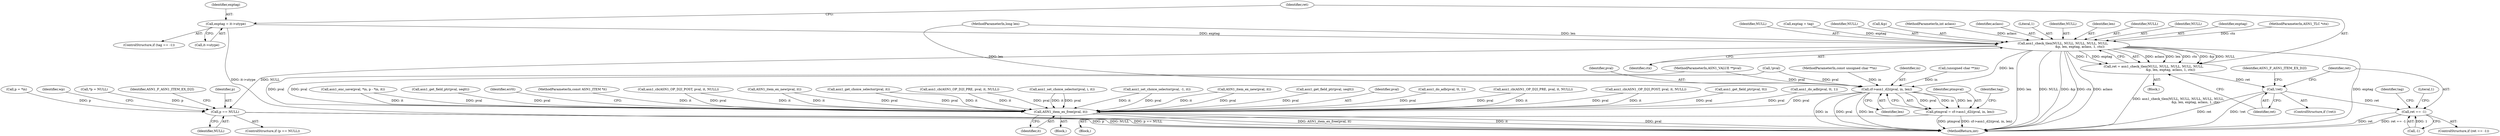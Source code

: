digraph "0_openssl_cc598f321fbac9c04da5766243ed55d55948637d@pointer" {
"1000352" [label="(Call,exptag = it->utype)"];
"1000363" [label="(Call,asn1_check_tlen(NULL, NULL, NULL, NULL, NULL,\n                                  &p, len, exptag, aclass, 1, ctx))"];
"1000361" [label="(Call,ret = asn1_check_tlen(NULL, NULL, NULL, NULL, NULL,\n                                  &p, len, exptag, aclass, 1, ctx))"];
"1000377" [label="(Call,!ret)"];
"1000385" [label="(Call,ret == -1)"];
"1000409" [label="(Call,p == NULL)"];
"1000432" [label="(Call,cf->asn1_d2i(pval, in, len))"];
"1000430" [label="(Call,ptmpval = cf->asn1_d2i(pval, in, len))"];
"1001006" [label="(Call,ASN1_item_ex_free(pval, it))"];
"1000365" [label="(Identifier,NULL)"];
"1000369" [label="(Call,&p)"];
"1000381" [label="(Identifier,ASN1_F_ASN1_ITEM_EX_D2I)"];
"1000384" [label="(ControlStructure,if (ret == -1))"];
"1000438" [label="(Identifier,tag)"];
"1000354" [label="(Call,it->utype)"];
"1000391" [label="(Literal,1)"];
"1000362" [label="(Identifier,ret)"];
"1000141" [label="(MethodParameterIn,int aclass)"];
"1000373" [label="(Identifier,aclass)"];
"1000409" [label="(Call,p == NULL)"];
"1000138" [label="(MethodParameterIn,long len)"];
"1000363" [label="(Call,asn1_check_tlen(NULL, NULL, NULL, NULL, NULL,\n                                  &p, len, exptag, aclass, 1, ctx))"];
"1000353" [label="(Identifier,exptag)"];
"1000470" [label="(Call,asn1_get_choice_selector(pval, it))"];
"1001007" [label="(Identifier,pval)"];
"1000408" [label="(ControlStructure,if (p == NULL))"];
"1000387" [label="(Call,-1)"];
"1000375" [label="(Identifier,ctx)"];
"1000386" [label="(Identifier,ret)"];
"1000136" [label="(MethodParameterIn,ASN1_VALUE **pval)"];
"1000374" [label="(Literal,1)"];
"1000411" [label="(Identifier,NULL)"];
"1000982" [label="(Call,asn1_cb(ASN1_OP_D2I_POST, pval, it, NULL))"];
"1000347" [label="(ControlStructure,if (tag == -1))"];
"1000160" [label="(Call,*p = NULL)"];
"1000377" [label="(Call,!ret)"];
"1000458" [label="(Call,asn1_cb(ASN1_OP_D2I_PRE, pval, it, NULL))"];
"1000378" [label="(Identifier,ret)"];
"1001008" [label="(Identifier,it)"];
"1001021" [label="(MethodReturn,int)"];
"1000394" [label="(Identifier,tag)"];
"1000366" [label="(Identifier,NULL)"];
"1000401" [label="(Call,(unsigned char **)in)"];
"1000601" [label="(Call,asn1_cb(ASN1_OP_D2I_POST, pval, it, NULL))"];
"1000371" [label="(Identifier,len)"];
"1000367" [label="(Identifier,NULL)"];
"1000376" [label="(ControlStructure,if (!ret))"];
"1000364" [label="(Identifier,NULL)"];
"1000187" [label="(Call,!pval)"];
"1001006" [label="(Call,ASN1_item_ex_free(pval, it))"];
"1000431" [label="(Identifier,ptmpval)"];
"1000414" [label="(Identifier,ASN1_F_ASN1_ITEM_EX_D2I)"];
"1000794" [label="(Call,asn1_do_adb(pval, tt, 1))"];
"1000433" [label="(Identifier,pval)"];
"1000542" [label="(Call,asn1_get_field_ptr(pval, tt))"];
"1000341" [label="(Block,)"];
"1000933" [label="(Call,asn1_do_adb(pval, tt, 1))"];
"1000968" [label="(Call,asn1_enc_save(pval, *in, p - *in, it))"];
"1000372" [label="(Identifier,exptag)"];
"1000763" [label="(Call,asn1_get_field_ptr(pval, seqtt))"];
"1001010" [label="(Identifier,errtt)"];
"1000139" [label="(MethodParameterIn,const ASN1_ITEM *it)"];
"1000137" [label="(MethodParameterIn,const unsigned char **in)"];
"1000204" [label="(Block,)"];
"1000430" [label="(Call,ptmpval = cf->asn1_d2i(pval, in, len))"];
"1000707" [label="(Call,ASN1_item_ex_new(pval, it))"];
"1000719" [label="(Call,asn1_cb(ASN1_OP_D2I_PRE, pval, it, NULL))"];
"1000419" [label="(Identifier,wp)"];
"1000593" [label="(Call,asn1_set_choice_selector(pval, i, it))"];
"1000410" [label="(Identifier,p)"];
"1000352" [label="(Call,exptag = it->utype)"];
"1000143" [label="(MethodParameterIn,ASN1_TLC *ctx)"];
"1000432" [label="(Call,cf->asn1_d2i(pval, in, len))"];
"1000343" [label="(Call,p = *in)"];
"1000434" [label="(Identifier,in)"];
"1000499" [label="(Call,asn1_set_choice_selector(pval, -1, it))"];
"1000507" [label="(Call,ASN1_item_ex_new(pval, it))"];
"1000435" [label="(Identifier,len)"];
"1000361" [label="(Call,ret = asn1_check_tlen(NULL, NULL, NULL, NULL, NULL,\n                                  &p, len, exptag, aclass, 1, ctx))"];
"1000804" [label="(Call,asn1_get_field_ptr(pval, seqtt))"];
"1000385" [label="(Call,ret == -1)"];
"1000368" [label="(Identifier,NULL)"];
"1000358" [label="(Call,exptag = tag)"];
"1000144" [label="(Block,)"];
"1000352" -> "1000347"  [label="AST: "];
"1000352" -> "1000354"  [label="CFG: "];
"1000353" -> "1000352"  [label="AST: "];
"1000354" -> "1000352"  [label="AST: "];
"1000362" -> "1000352"  [label="CFG: "];
"1000352" -> "1001021"  [label="DDG: it->utype"];
"1000352" -> "1000363"  [label="DDG: exptag"];
"1000363" -> "1000361"  [label="AST: "];
"1000363" -> "1000375"  [label="CFG: "];
"1000364" -> "1000363"  [label="AST: "];
"1000365" -> "1000363"  [label="AST: "];
"1000366" -> "1000363"  [label="AST: "];
"1000367" -> "1000363"  [label="AST: "];
"1000368" -> "1000363"  [label="AST: "];
"1000369" -> "1000363"  [label="AST: "];
"1000371" -> "1000363"  [label="AST: "];
"1000372" -> "1000363"  [label="AST: "];
"1000373" -> "1000363"  [label="AST: "];
"1000374" -> "1000363"  [label="AST: "];
"1000375" -> "1000363"  [label="AST: "];
"1000361" -> "1000363"  [label="CFG: "];
"1000363" -> "1001021"  [label="DDG: NULL"];
"1000363" -> "1001021"  [label="DDG: &p"];
"1000363" -> "1001021"  [label="DDG: ctx"];
"1000363" -> "1001021"  [label="DDG: aclass"];
"1000363" -> "1001021"  [label="DDG: exptag"];
"1000363" -> "1001021"  [label="DDG: len"];
"1000363" -> "1000361"  [label="DDG: aclass"];
"1000363" -> "1000361"  [label="DDG: len"];
"1000363" -> "1000361"  [label="DDG: ctx"];
"1000363" -> "1000361"  [label="DDG: &p"];
"1000363" -> "1000361"  [label="DDG: NULL"];
"1000363" -> "1000361"  [label="DDG: 1"];
"1000363" -> "1000361"  [label="DDG: exptag"];
"1000138" -> "1000363"  [label="DDG: len"];
"1000358" -> "1000363"  [label="DDG: exptag"];
"1000141" -> "1000363"  [label="DDG: aclass"];
"1000143" -> "1000363"  [label="DDG: ctx"];
"1000363" -> "1000409"  [label="DDG: NULL"];
"1000363" -> "1000432"  [label="DDG: len"];
"1000361" -> "1000341"  [label="AST: "];
"1000362" -> "1000361"  [label="AST: "];
"1000378" -> "1000361"  [label="CFG: "];
"1000361" -> "1001021"  [label="DDG: asn1_check_tlen(NULL, NULL, NULL, NULL, NULL,\n                                  &p, len, exptag, aclass, 1, ctx)"];
"1000361" -> "1000377"  [label="DDG: ret"];
"1000377" -> "1000376"  [label="AST: "];
"1000377" -> "1000378"  [label="CFG: "];
"1000378" -> "1000377"  [label="AST: "];
"1000381" -> "1000377"  [label="CFG: "];
"1000386" -> "1000377"  [label="CFG: "];
"1000377" -> "1001021"  [label="DDG: !ret"];
"1000377" -> "1001021"  [label="DDG: ret"];
"1000377" -> "1000385"  [label="DDG: ret"];
"1000385" -> "1000384"  [label="AST: "];
"1000385" -> "1000387"  [label="CFG: "];
"1000386" -> "1000385"  [label="AST: "];
"1000387" -> "1000385"  [label="AST: "];
"1000391" -> "1000385"  [label="CFG: "];
"1000394" -> "1000385"  [label="CFG: "];
"1000385" -> "1001021"  [label="DDG: ret"];
"1000385" -> "1001021"  [label="DDG: ret == -1"];
"1000387" -> "1000385"  [label="DDG: 1"];
"1000409" -> "1000408"  [label="AST: "];
"1000409" -> "1000411"  [label="CFG: "];
"1000410" -> "1000409"  [label="AST: "];
"1000411" -> "1000409"  [label="AST: "];
"1000414" -> "1000409"  [label="CFG: "];
"1000419" -> "1000409"  [label="CFG: "];
"1000409" -> "1001021"  [label="DDG: NULL"];
"1000409" -> "1001021"  [label="DDG: p == NULL"];
"1000409" -> "1001021"  [label="DDG: p"];
"1000343" -> "1000409"  [label="DDG: p"];
"1000160" -> "1000409"  [label="DDG: p"];
"1000432" -> "1000430"  [label="AST: "];
"1000432" -> "1000435"  [label="CFG: "];
"1000433" -> "1000432"  [label="AST: "];
"1000434" -> "1000432"  [label="AST: "];
"1000435" -> "1000432"  [label="AST: "];
"1000430" -> "1000432"  [label="CFG: "];
"1000432" -> "1001021"  [label="DDG: in"];
"1000432" -> "1001021"  [label="DDG: pval"];
"1000432" -> "1001021"  [label="DDG: len"];
"1000432" -> "1000430"  [label="DDG: pval"];
"1000432" -> "1000430"  [label="DDG: in"];
"1000432" -> "1000430"  [label="DDG: len"];
"1000187" -> "1000432"  [label="DDG: pval"];
"1000136" -> "1000432"  [label="DDG: pval"];
"1000401" -> "1000432"  [label="DDG: in"];
"1000137" -> "1000432"  [label="DDG: in"];
"1000138" -> "1000432"  [label="DDG: len"];
"1000432" -> "1001006"  [label="DDG: pval"];
"1000430" -> "1000204"  [label="AST: "];
"1000431" -> "1000430"  [label="AST: "];
"1000438" -> "1000430"  [label="CFG: "];
"1000430" -> "1001021"  [label="DDG: cf->asn1_d2i(pval, in, len)"];
"1000430" -> "1001021"  [label="DDG: ptmpval"];
"1001006" -> "1000144"  [label="AST: "];
"1001006" -> "1001008"  [label="CFG: "];
"1001007" -> "1001006"  [label="AST: "];
"1001008" -> "1001006"  [label="AST: "];
"1001010" -> "1001006"  [label="CFG: "];
"1001006" -> "1001021"  [label="DDG: it"];
"1001006" -> "1001021"  [label="DDG: pval"];
"1001006" -> "1001021"  [label="DDG: ASN1_item_ex_free(pval, it)"];
"1000707" -> "1001006"  [label="DDG: pval"];
"1000707" -> "1001006"  [label="DDG: it"];
"1000794" -> "1001006"  [label="DDG: pval"];
"1000719" -> "1001006"  [label="DDG: pval"];
"1000719" -> "1001006"  [label="DDG: it"];
"1000499" -> "1001006"  [label="DDG: pval"];
"1000499" -> "1001006"  [label="DDG: it"];
"1000542" -> "1001006"  [label="DDG: pval"];
"1000593" -> "1001006"  [label="DDG: pval"];
"1000593" -> "1001006"  [label="DDG: it"];
"1000601" -> "1001006"  [label="DDG: pval"];
"1000601" -> "1001006"  [label="DDG: it"];
"1000470" -> "1001006"  [label="DDG: pval"];
"1000470" -> "1001006"  [label="DDG: it"];
"1000507" -> "1001006"  [label="DDG: pval"];
"1000507" -> "1001006"  [label="DDG: it"];
"1000187" -> "1001006"  [label="DDG: pval"];
"1000804" -> "1001006"  [label="DDG: pval"];
"1000982" -> "1001006"  [label="DDG: pval"];
"1000982" -> "1001006"  [label="DDG: it"];
"1000458" -> "1001006"  [label="DDG: pval"];
"1000458" -> "1001006"  [label="DDG: it"];
"1000933" -> "1001006"  [label="DDG: pval"];
"1000968" -> "1001006"  [label="DDG: pval"];
"1000968" -> "1001006"  [label="DDG: it"];
"1000763" -> "1001006"  [label="DDG: pval"];
"1000136" -> "1001006"  [label="DDG: pval"];
"1000139" -> "1001006"  [label="DDG: it"];
}
